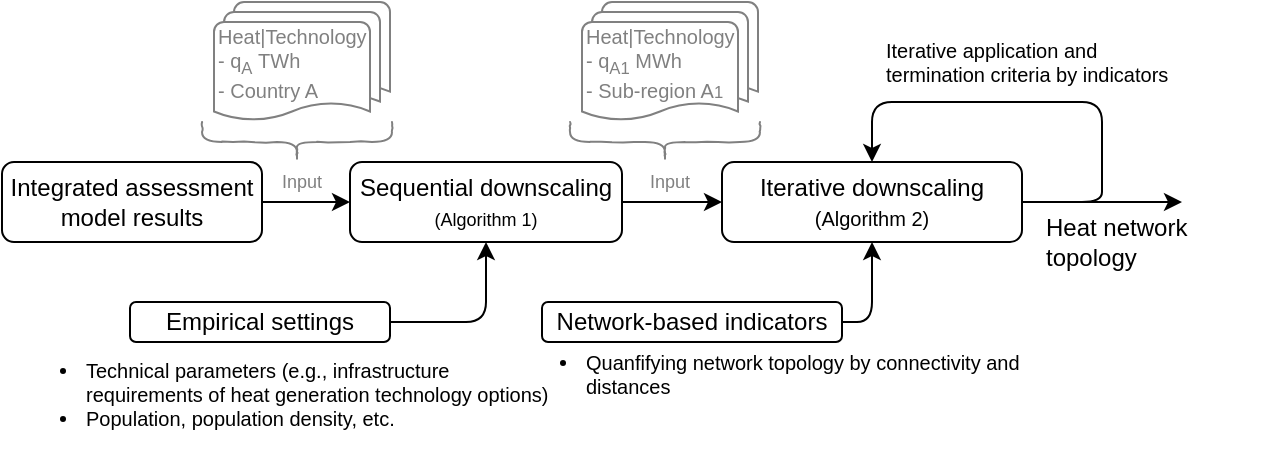<mxfile version="13.2.4" type="device"><diagram id="C5RBs43oDa-KdzZeNtuy" name="Page-1"><mxGraphModel dx="677" dy="410" grid="1" gridSize="10" guides="1" tooltips="1" connect="1" arrows="1" fold="1" page="1" pageScale="1" pageWidth="827" pageHeight="1169" math="0" shadow="0"><root><mxCell id="WIyWlLk6GJQsqaUBKTNV-0"/><mxCell id="WIyWlLk6GJQsqaUBKTNV-1" parent="WIyWlLk6GJQsqaUBKTNV-0"/><mxCell id="KAzptAerYmFbQWKJlKD7-12" value="&lt;ul style=&quot;font-size: 10px;&quot;&gt;&lt;li style=&quot;font-size: 10px;&quot;&gt;Technical parameters (e.g., infrastructure requirements of heat generation technology options)&amp;nbsp;&lt;/li&gt;&lt;li style=&quot;font-size: 10px;&quot;&gt;Population, population density, etc.&lt;/li&gt;&lt;/ul&gt;" style="text;strokeColor=none;fillColor=none;html=1;whiteSpace=wrap;verticalAlign=middle;overflow=hidden;rounded=1;shadow=0;glass=0;comic=1;fontSize=10;" parent="WIyWlLk6GJQsqaUBKTNV-1" vertex="1"><mxGeometry x="70" y="226" width="278.75" height="80" as="geometry"/></mxCell><mxCell id="WIyWlLk6GJQsqaUBKTNV-3" value="Integrated assessment model results" style="rounded=1;whiteSpace=wrap;html=1;fontSize=12;glass=0;strokeWidth=1;shadow=0;align=center;" parent="WIyWlLk6GJQsqaUBKTNV-1" vertex="1"><mxGeometry x="70" y="150" width="130" height="40" as="geometry"/></mxCell><mxCell id="KAzptAerYmFbQWKJlKD7-0" value="Sequential downscaling&lt;br&gt;&lt;font style=&quot;font-size: 9px&quot;&gt;(Algorithm 1)&lt;/font&gt;" style="rounded=1;whiteSpace=wrap;html=1;fontSize=12;glass=0;strokeWidth=1;shadow=0;align=center;" parent="WIyWlLk6GJQsqaUBKTNV-1" vertex="1"><mxGeometry x="244" y="150" width="136" height="40" as="geometry"/></mxCell><mxCell id="KAzptAerYmFbQWKJlKD7-1" value="Iterative downscaling&lt;br&gt;&lt;font size=&quot;1&quot;&gt;(Algorithm 2)&lt;/font&gt;" style="rounded=1;whiteSpace=wrap;html=1;fontSize=12;glass=0;strokeWidth=1;shadow=0;align=center;" parent="WIyWlLk6GJQsqaUBKTNV-1" vertex="1"><mxGeometry x="430" y="150" width="150" height="40" as="geometry"/></mxCell><mxCell id="KAzptAerYmFbQWKJlKD7-2" value="" style="endArrow=classic;html=1;exitX=1;exitY=0.5;exitDx=0;exitDy=0;entryX=0;entryY=0.5;entryDx=0;entryDy=0;" parent="WIyWlLk6GJQsqaUBKTNV-1" source="WIyWlLk6GJQsqaUBKTNV-3" target="KAzptAerYmFbQWKJlKD7-0" edge="1"><mxGeometry width="50" height="50" relative="1" as="geometry"><mxPoint x="150" y="300" as="sourcePoint"/><mxPoint x="200" y="250" as="targetPoint"/></mxGeometry></mxCell><mxCell id="KAzptAerYmFbQWKJlKD7-3" value="" style="endArrow=classic;html=1;exitX=1;exitY=0.5;exitDx=0;exitDy=0;entryX=0;entryY=0.5;entryDx=0;entryDy=0;" parent="WIyWlLk6GJQsqaUBKTNV-1" source="KAzptAerYmFbQWKJlKD7-0" target="KAzptAerYmFbQWKJlKD7-1" edge="1"><mxGeometry width="50" height="50" relative="1" as="geometry"><mxPoint x="440" y="210" as="sourcePoint"/><mxPoint x="504" y="210" as="targetPoint"/></mxGeometry></mxCell><mxCell id="KAzptAerYmFbQWKJlKD7-4" value="Empirical settings" style="rounded=1;whiteSpace=wrap;html=1;fontSize=12;glass=0;strokeWidth=1;shadow=0;align=center;strokeColor=#000000;gradientColor=none;" parent="WIyWlLk6GJQsqaUBKTNV-1" vertex="1"><mxGeometry x="134" y="220" width="130" height="20" as="geometry"/></mxCell><mxCell id="KAzptAerYmFbQWKJlKD7-5" value="" style="endArrow=classic;html=1;exitX=1;exitY=0.5;exitDx=0;exitDy=0;entryX=0.5;entryY=1;entryDx=0;entryDy=0;" parent="WIyWlLk6GJQsqaUBKTNV-1" source="KAzptAerYmFbQWKJlKD7-4" target="KAzptAerYmFbQWKJlKD7-0" edge="1"><mxGeometry width="50" height="50" relative="1" as="geometry"><mxPoint x="130" y="350" as="sourcePoint"/><mxPoint x="340" y="230" as="targetPoint"/><Array as="points"><mxPoint x="312" y="230"/></Array></mxGeometry></mxCell><mxCell id="KAzptAerYmFbQWKJlKD7-11" value="" style="shape=curlyBracket;html=1;rounded=1;shadow=0;glass=0;comic=1;strokeColor=#808080;gradientColor=none;fontSize=9;rotation=-90;" parent="WIyWlLk6GJQsqaUBKTNV-1" vertex="1"><mxGeometry x="207.5" y="92.5" width="20" height="95" as="geometry"/></mxCell><mxCell id="KAzptAerYmFbQWKJlKD7-13" value="Input" style="text;html=1;strokeColor=none;fillColor=none;align=center;verticalAlign=middle;whiteSpace=wrap;rounded=0;shadow=0;glass=0;comic=1;fontSize=9;fontColor=#808080;" parent="WIyWlLk6GJQsqaUBKTNV-1" vertex="1"><mxGeometry x="200" y="150" width="40" height="20" as="geometry"/></mxCell><mxCell id="KAzptAerYmFbQWKJlKD7-19" value="&lt;ul style=&quot;font-size: 10px;&quot;&gt;&lt;li style=&quot;font-size: 10px;&quot;&gt;Quanfifying network topology by connectivity and distances&lt;/li&gt;&lt;/ul&gt;" style="text;strokeColor=none;fillColor=none;html=1;whiteSpace=wrap;verticalAlign=middle;overflow=hidden;rounded=1;shadow=0;glass=0;comic=1;fontSize=10;" parent="WIyWlLk6GJQsqaUBKTNV-1" vertex="1"><mxGeometry x="320" y="226" width="275" height="60" as="geometry"/></mxCell><mxCell id="KAzptAerYmFbQWKJlKD7-21" value="Network-based indicators" style="rounded=1;whiteSpace=wrap;html=1;fontSize=12;glass=0;strokeWidth=1;shadow=0;align=center;strokeColor=#000000;gradientColor=none;" parent="WIyWlLk6GJQsqaUBKTNV-1" vertex="1"><mxGeometry x="340" y="220" width="150" height="20" as="geometry"/></mxCell><mxCell id="KAzptAerYmFbQWKJlKD7-22" value="" style="endArrow=classic;html=1;fontSize=9;exitX=1;exitY=0.5;exitDx=0;exitDy=0;" parent="WIyWlLk6GJQsqaUBKTNV-1" source="KAzptAerYmFbQWKJlKD7-21" edge="1"><mxGeometry width="50" height="50" relative="1" as="geometry"><mxPoint x="570" y="330" as="sourcePoint"/><mxPoint x="505" y="190" as="targetPoint"/><Array as="points"><mxPoint x="505" y="230"/></Array></mxGeometry></mxCell><mxCell id="KAzptAerYmFbQWKJlKD7-23" value="" style="endArrow=classic;html=1;fontSize=9;entryX=0.5;entryY=0;entryDx=0;entryDy=0;" parent="WIyWlLk6GJQsqaUBKTNV-1" target="KAzptAerYmFbQWKJlKD7-1" edge="1"><mxGeometry width="50" height="50" relative="1" as="geometry"><mxPoint x="600" y="170" as="sourcePoint"/><mxPoint x="680" y="170" as="targetPoint"/><Array as="points"><mxPoint x="620" y="170"/><mxPoint x="620" y="160"/><mxPoint x="620" y="120"/><mxPoint x="505" y="120"/></Array></mxGeometry></mxCell><mxCell id="KAzptAerYmFbQWKJlKD7-24" value="" style="endArrow=classic;html=1;fontSize=9;exitX=1;exitY=0.5;exitDx=0;exitDy=0;" parent="WIyWlLk6GJQsqaUBKTNV-1" source="KAzptAerYmFbQWKJlKD7-1" edge="1"><mxGeometry width="50" height="50" relative="1" as="geometry"><mxPoint x="730" y="190" as="sourcePoint"/><mxPoint x="660" y="170" as="targetPoint"/></mxGeometry></mxCell><mxCell id="KAzptAerYmFbQWKJlKD7-25" value="&lt;font style=&quot;font-size: 10px&quot;&gt;Iterative application and termination criteria by indicators&lt;/font&gt;" style="text;html=1;strokeColor=none;fillColor=none;align=left;verticalAlign=middle;whiteSpace=wrap;rounded=0;shadow=0;glass=0;comic=1;fontSize=9;" parent="WIyWlLk6GJQsqaUBKTNV-1" vertex="1"><mxGeometry x="510" y="80" width="150" height="40" as="geometry"/></mxCell><mxCell id="KAzptAerYmFbQWKJlKD7-26" value="&lt;font style=&quot;font-size: 12px&quot;&gt;Heat network topology&lt;/font&gt;" style="text;html=1;strokeColor=none;fillColor=none;align=left;verticalAlign=middle;whiteSpace=wrap;rounded=0;shadow=0;glass=0;comic=1;fontSize=9;" parent="WIyWlLk6GJQsqaUBKTNV-1" vertex="1"><mxGeometry x="590" y="170" width="110" height="40" as="geometry"/></mxCell><mxCell id="rpQtnYYa7n_KuokIxhSm-0" value="" style="strokeWidth=1;html=1;shape=mxgraph.flowchart.multi-document;whiteSpace=wrap;strokeColor=#808080;align=left;" parent="WIyWlLk6GJQsqaUBKTNV-1" vertex="1"><mxGeometry x="176" y="70" width="88" height="60" as="geometry"/></mxCell><mxCell id="KAzptAerYmFbQWKJlKD7-9" value="&lt;font style=&quot;font-size: 10px&quot;&gt;Heat|Technology&lt;br style=&quot;font-size: 10px&quot;&gt;&lt;/font&gt;- q&lt;sub&gt;A&lt;/sub&gt;&lt;sub style=&quot;font-size: 10px&quot;&gt;&amp;nbsp;&lt;/sub&gt;TWh&lt;br style=&quot;font-size: 10px&quot;&gt;- Country A" style="text;html=1;strokeColor=none;fillColor=none;align=left;verticalAlign=middle;whiteSpace=wrap;rounded=0;shadow=0;glass=0;comic=1;fontSize=10;fontColor=#808080;" parent="WIyWlLk6GJQsqaUBKTNV-1" vertex="1"><mxGeometry x="176" y="91" width="130" height="20" as="geometry"/></mxCell><mxCell id="rpQtnYYa7n_KuokIxhSm-3" value="" style="shape=curlyBracket;html=1;rounded=1;shadow=0;glass=0;comic=1;strokeColor=#808080;gradientColor=none;fontSize=9;rotation=-90;" parent="WIyWlLk6GJQsqaUBKTNV-1" vertex="1"><mxGeometry x="391.5" y="92.5" width="20" height="95" as="geometry"/></mxCell><mxCell id="rpQtnYYa7n_KuokIxhSm-4" value="" style="strokeWidth=1;html=1;shape=mxgraph.flowchart.multi-document;whiteSpace=wrap;strokeColor=#808080;align=left;" parent="WIyWlLk6GJQsqaUBKTNV-1" vertex="1"><mxGeometry x="360" y="70" width="88" height="60" as="geometry"/></mxCell><mxCell id="rpQtnYYa7n_KuokIxhSm-5" value="&lt;font style=&quot;font-size: 10px&quot;&gt;Heat|Technology&lt;br style=&quot;font-size: 10px&quot;&gt;&lt;/font&gt;- q&lt;sub&gt;A1&lt;/sub&gt;&lt;sub style=&quot;font-size: 10px&quot;&gt;&amp;nbsp;&lt;/sub&gt;MWh&lt;br style=&quot;font-size: 10px&quot;&gt;- Sub-region A&lt;span style=&quot;font-size: 8.333px&quot;&gt;1&lt;/span&gt;" style="text;html=1;strokeColor=none;fillColor=none;align=left;verticalAlign=middle;whiteSpace=wrap;rounded=0;shadow=0;glass=0;comic=1;fontSize=10;fontColor=#808080;" parent="WIyWlLk6GJQsqaUBKTNV-1" vertex="1"><mxGeometry x="360" y="91" width="130" height="20" as="geometry"/></mxCell><mxCell id="rpQtnYYa7n_KuokIxhSm-6" value="Input" style="text;html=1;strokeColor=none;fillColor=none;align=center;verticalAlign=middle;whiteSpace=wrap;rounded=0;shadow=0;glass=0;comic=1;fontSize=9;fontColor=#808080;" parent="WIyWlLk6GJQsqaUBKTNV-1" vertex="1"><mxGeometry x="384" y="150" width="40" height="20" as="geometry"/></mxCell></root></mxGraphModel></diagram></mxfile>